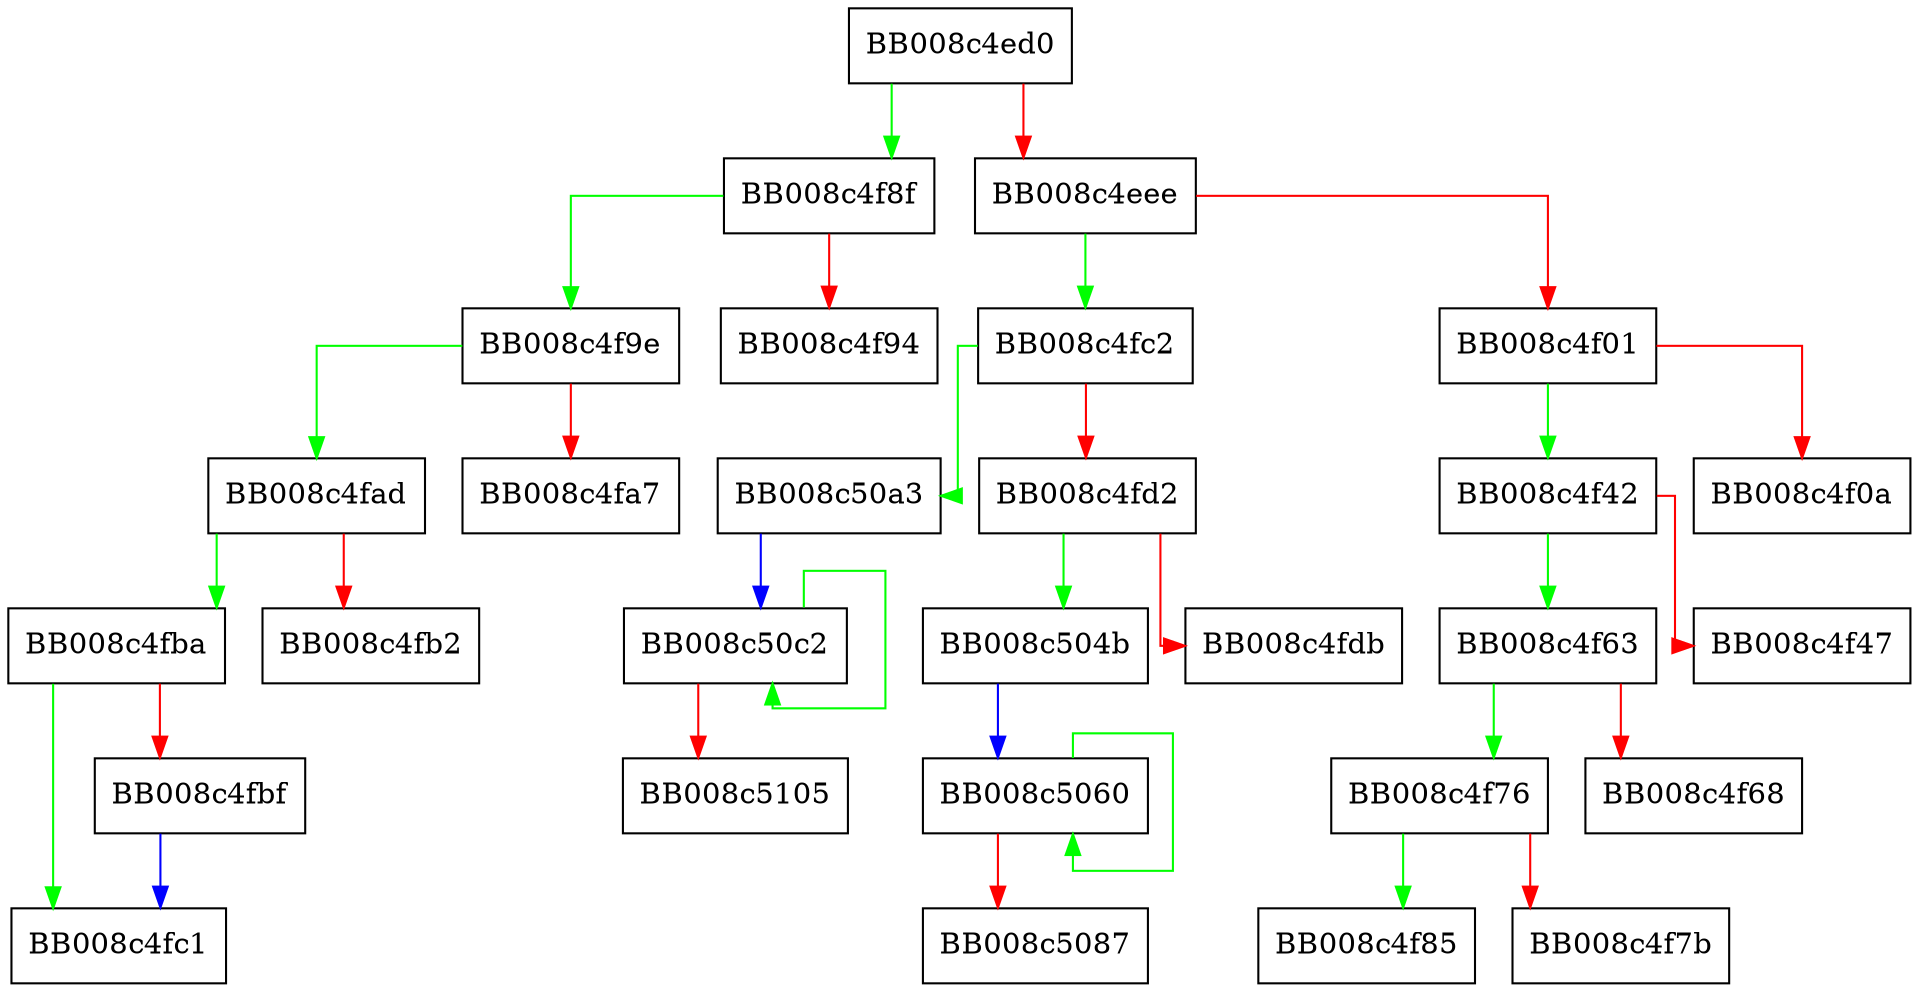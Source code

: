 digraph __memset_avx512_no_vzeroupper {
  node [shape="box"];
  graph [splines=ortho];
  BB008c4ed0 -> BB008c4f8f [color="green"];
  BB008c4ed0 -> BB008c4eee [color="red"];
  BB008c4eee -> BB008c4fc2 [color="green"];
  BB008c4eee -> BB008c4f01 [color="red"];
  BB008c4f01 -> BB008c4f42 [color="green"];
  BB008c4f01 -> BB008c4f0a [color="red"];
  BB008c4f42 -> BB008c4f63 [color="green"];
  BB008c4f42 -> BB008c4f47 [color="red"];
  BB008c4f63 -> BB008c4f76 [color="green"];
  BB008c4f63 -> BB008c4f68 [color="red"];
  BB008c4f76 -> BB008c4f85 [color="green"];
  BB008c4f76 -> BB008c4f7b [color="red"];
  BB008c4f8f -> BB008c4f9e [color="green"];
  BB008c4f8f -> BB008c4f94 [color="red"];
  BB008c4f9e -> BB008c4fad [color="green"];
  BB008c4f9e -> BB008c4fa7 [color="red"];
  BB008c4fad -> BB008c4fba [color="green"];
  BB008c4fad -> BB008c4fb2 [color="red"];
  BB008c4fba -> BB008c4fc1 [color="green"];
  BB008c4fba -> BB008c4fbf [color="red"];
  BB008c4fbf -> BB008c4fc1 [color="blue"];
  BB008c4fc2 -> BB008c50a3 [color="green"];
  BB008c4fc2 -> BB008c4fd2 [color="red"];
  BB008c4fd2 -> BB008c504b [color="green"];
  BB008c4fd2 -> BB008c4fdb [color="red"];
  BB008c504b -> BB008c5060 [color="blue"];
  BB008c5060 -> BB008c5060 [color="green"];
  BB008c5060 -> BB008c5087 [color="red"];
  BB008c50a3 -> BB008c50c2 [color="blue"];
  BB008c50c2 -> BB008c50c2 [color="green"];
  BB008c50c2 -> BB008c5105 [color="red"];
}